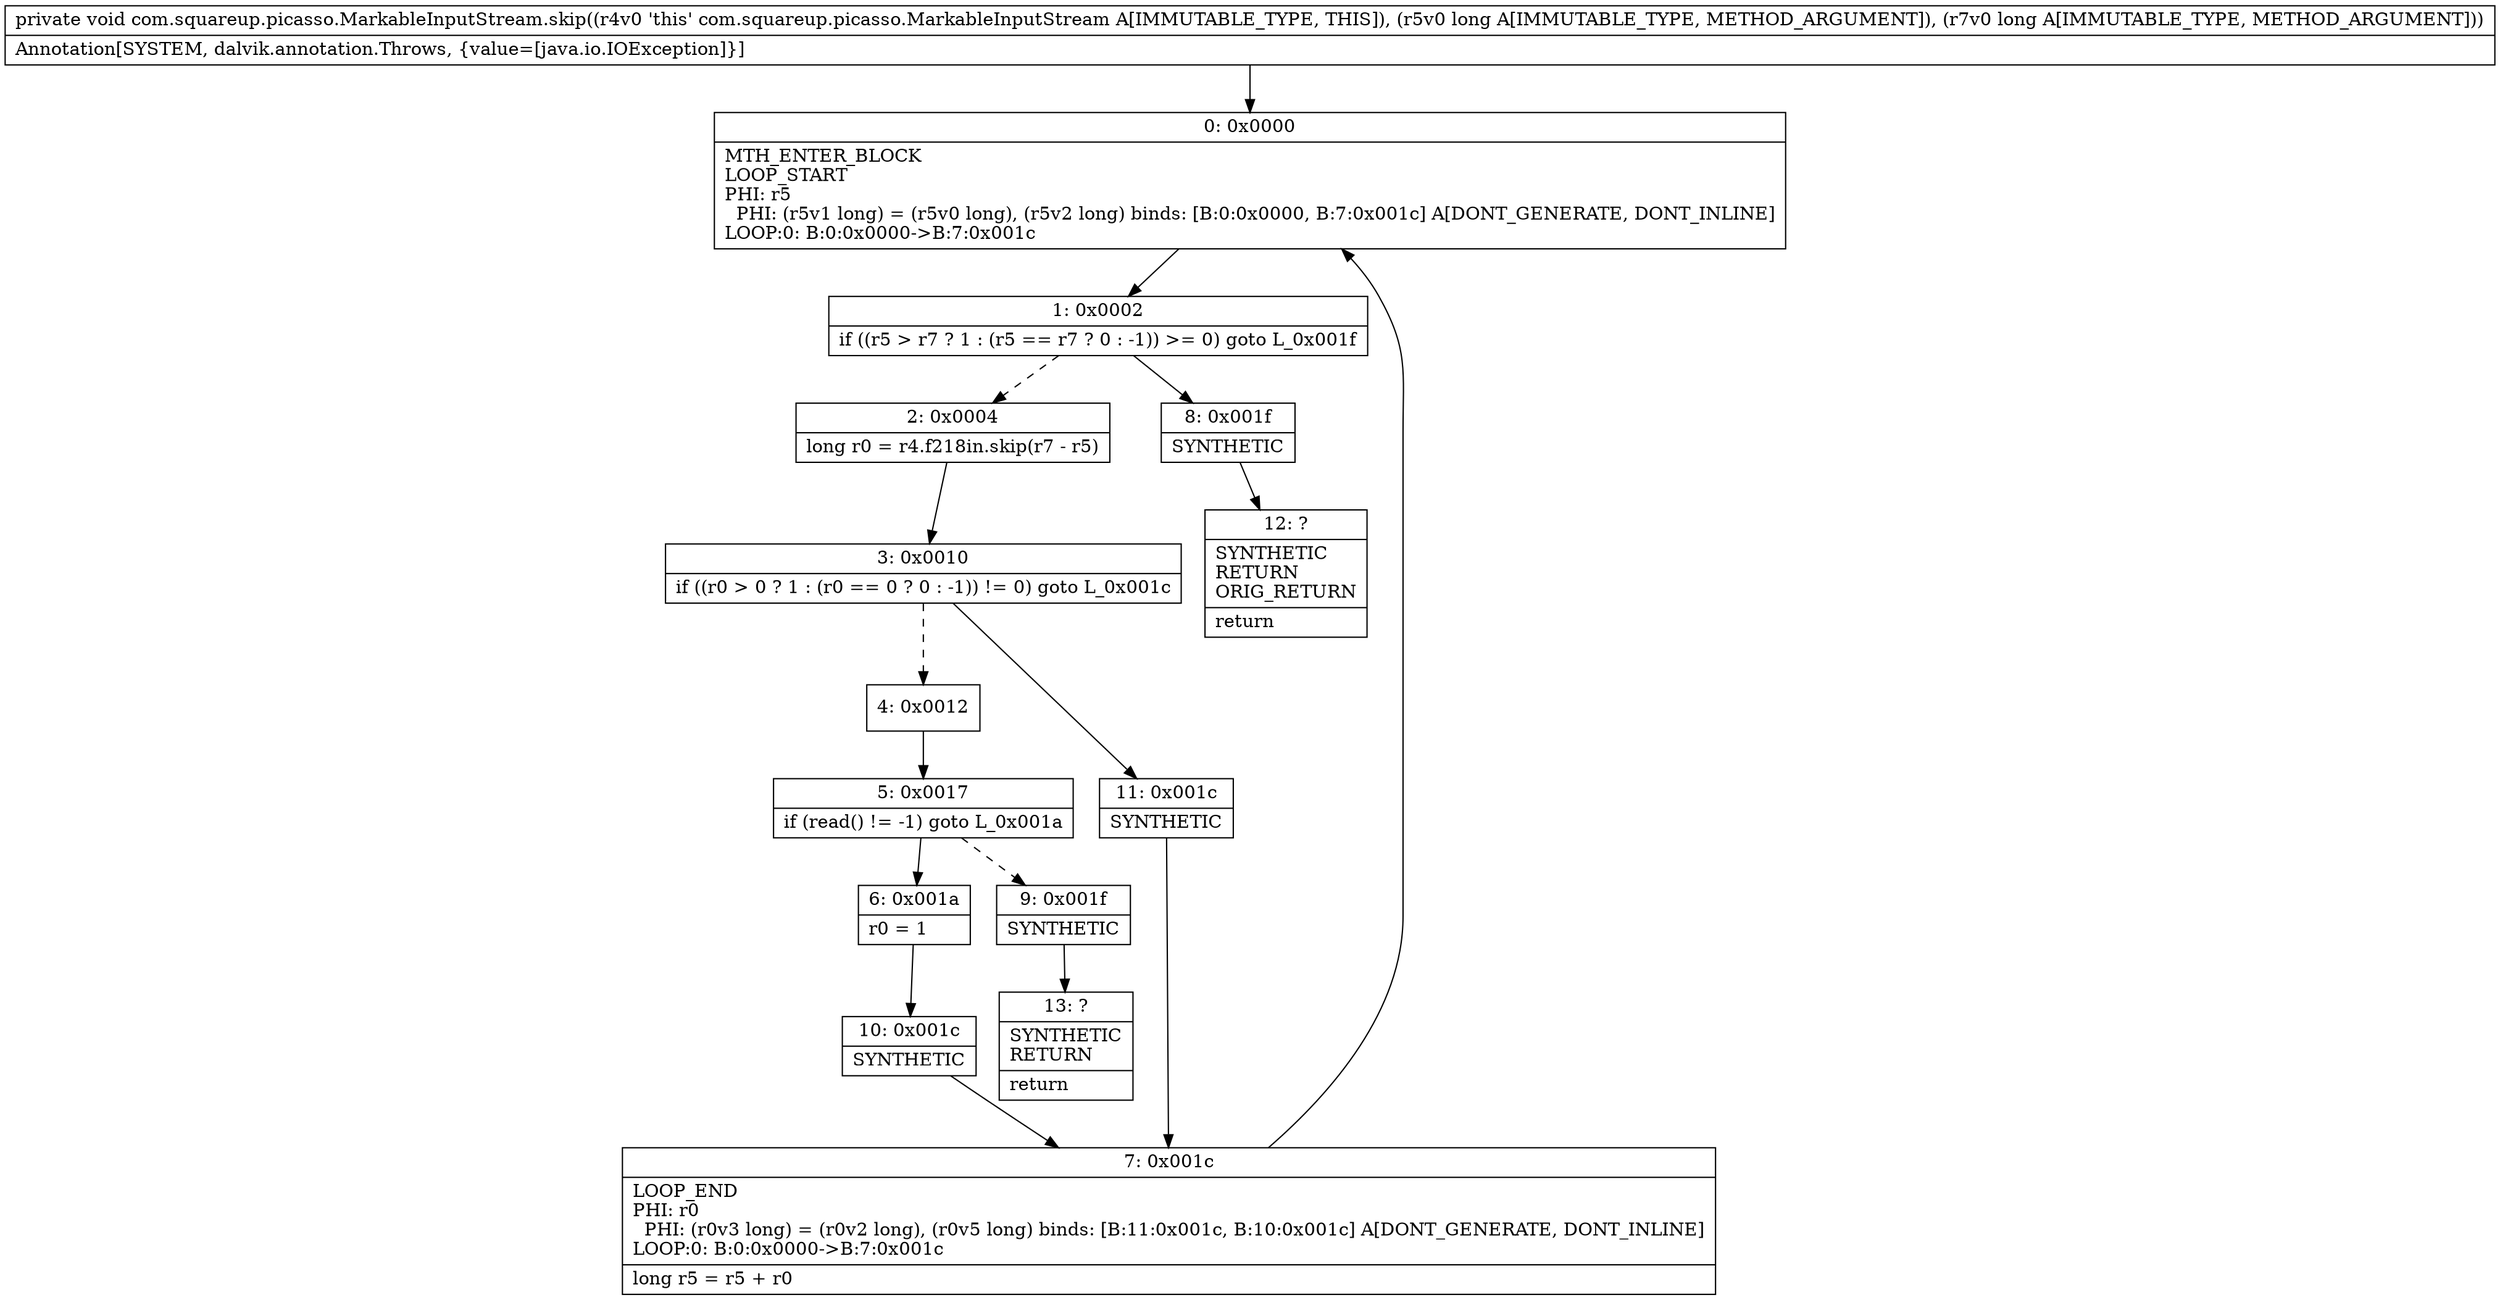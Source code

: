 digraph "CFG forcom.squareup.picasso.MarkableInputStream.skip(JJ)V" {
Node_0 [shape=record,label="{0\:\ 0x0000|MTH_ENTER_BLOCK\lLOOP_START\lPHI: r5 \l  PHI: (r5v1 long) = (r5v0 long), (r5v2 long) binds: [B:0:0x0000, B:7:0x001c] A[DONT_GENERATE, DONT_INLINE]\lLOOP:0: B:0:0x0000\-\>B:7:0x001c\l}"];
Node_1 [shape=record,label="{1\:\ 0x0002|if ((r5 \> r7 ? 1 : (r5 == r7 ? 0 : \-1)) \>= 0) goto L_0x001f\l}"];
Node_2 [shape=record,label="{2\:\ 0x0004|long r0 = r4.f218in.skip(r7 \- r5)\l}"];
Node_3 [shape=record,label="{3\:\ 0x0010|if ((r0 \> 0 ? 1 : (r0 == 0 ? 0 : \-1)) != 0) goto L_0x001c\l}"];
Node_4 [shape=record,label="{4\:\ 0x0012}"];
Node_5 [shape=record,label="{5\:\ 0x0017|if (read() != \-1) goto L_0x001a\l}"];
Node_6 [shape=record,label="{6\:\ 0x001a|r0 = 1\l}"];
Node_7 [shape=record,label="{7\:\ 0x001c|LOOP_END\lPHI: r0 \l  PHI: (r0v3 long) = (r0v2 long), (r0v5 long) binds: [B:11:0x001c, B:10:0x001c] A[DONT_GENERATE, DONT_INLINE]\lLOOP:0: B:0:0x0000\-\>B:7:0x001c\l|long r5 = r5 + r0\l}"];
Node_8 [shape=record,label="{8\:\ 0x001f|SYNTHETIC\l}"];
Node_9 [shape=record,label="{9\:\ 0x001f|SYNTHETIC\l}"];
Node_10 [shape=record,label="{10\:\ 0x001c|SYNTHETIC\l}"];
Node_11 [shape=record,label="{11\:\ 0x001c|SYNTHETIC\l}"];
Node_12 [shape=record,label="{12\:\ ?|SYNTHETIC\lRETURN\lORIG_RETURN\l|return\l}"];
Node_13 [shape=record,label="{13\:\ ?|SYNTHETIC\lRETURN\l|return\l}"];
MethodNode[shape=record,label="{private void com.squareup.picasso.MarkableInputStream.skip((r4v0 'this' com.squareup.picasso.MarkableInputStream A[IMMUTABLE_TYPE, THIS]), (r5v0 long A[IMMUTABLE_TYPE, METHOD_ARGUMENT]), (r7v0 long A[IMMUTABLE_TYPE, METHOD_ARGUMENT]))  | Annotation[SYSTEM, dalvik.annotation.Throws, \{value=[java.io.IOException]\}]\l}"];
MethodNode -> Node_0;
Node_0 -> Node_1;
Node_1 -> Node_2[style=dashed];
Node_1 -> Node_8;
Node_2 -> Node_3;
Node_3 -> Node_4[style=dashed];
Node_3 -> Node_11;
Node_4 -> Node_5;
Node_5 -> Node_6;
Node_5 -> Node_9[style=dashed];
Node_6 -> Node_10;
Node_7 -> Node_0;
Node_8 -> Node_12;
Node_9 -> Node_13;
Node_10 -> Node_7;
Node_11 -> Node_7;
}

